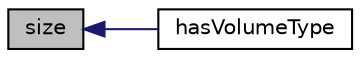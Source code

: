 digraph "size"
{
  bgcolor="transparent";
  edge [fontname="Helvetica",fontsize="10",labelfontname="Helvetica",labelfontsize="10"];
  node [fontname="Helvetica",fontsize="10",shape=record];
  rankdir="LR";
  Node1 [label="size",height=0.2,width=0.4,color="black", fillcolor="grey75", style="filled", fontcolor="black"];
  Node1 -> Node2 [dir="back",color="midnightblue",fontsize="10",style="solid",fontname="Helvetica"];
  Node2 [label="hasVolumeType",height=0.2,width=0.4,color="black",URL="$a02339.html#a798673b46d1d52d6ef1fd1286a72cf4a",tooltip="Whether supports volume type below. "];
}

